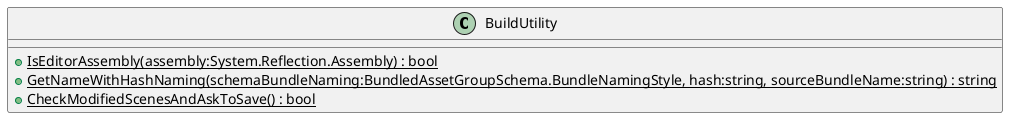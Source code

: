 @startuml
class BuildUtility {
    + {static} IsEditorAssembly(assembly:System.Reflection.Assembly) : bool
    + {static} GetNameWithHashNaming(schemaBundleNaming:BundledAssetGroupSchema.BundleNamingStyle, hash:string, sourceBundleName:string) : string
    + {static} CheckModifiedScenesAndAskToSave() : bool
}
@enduml
